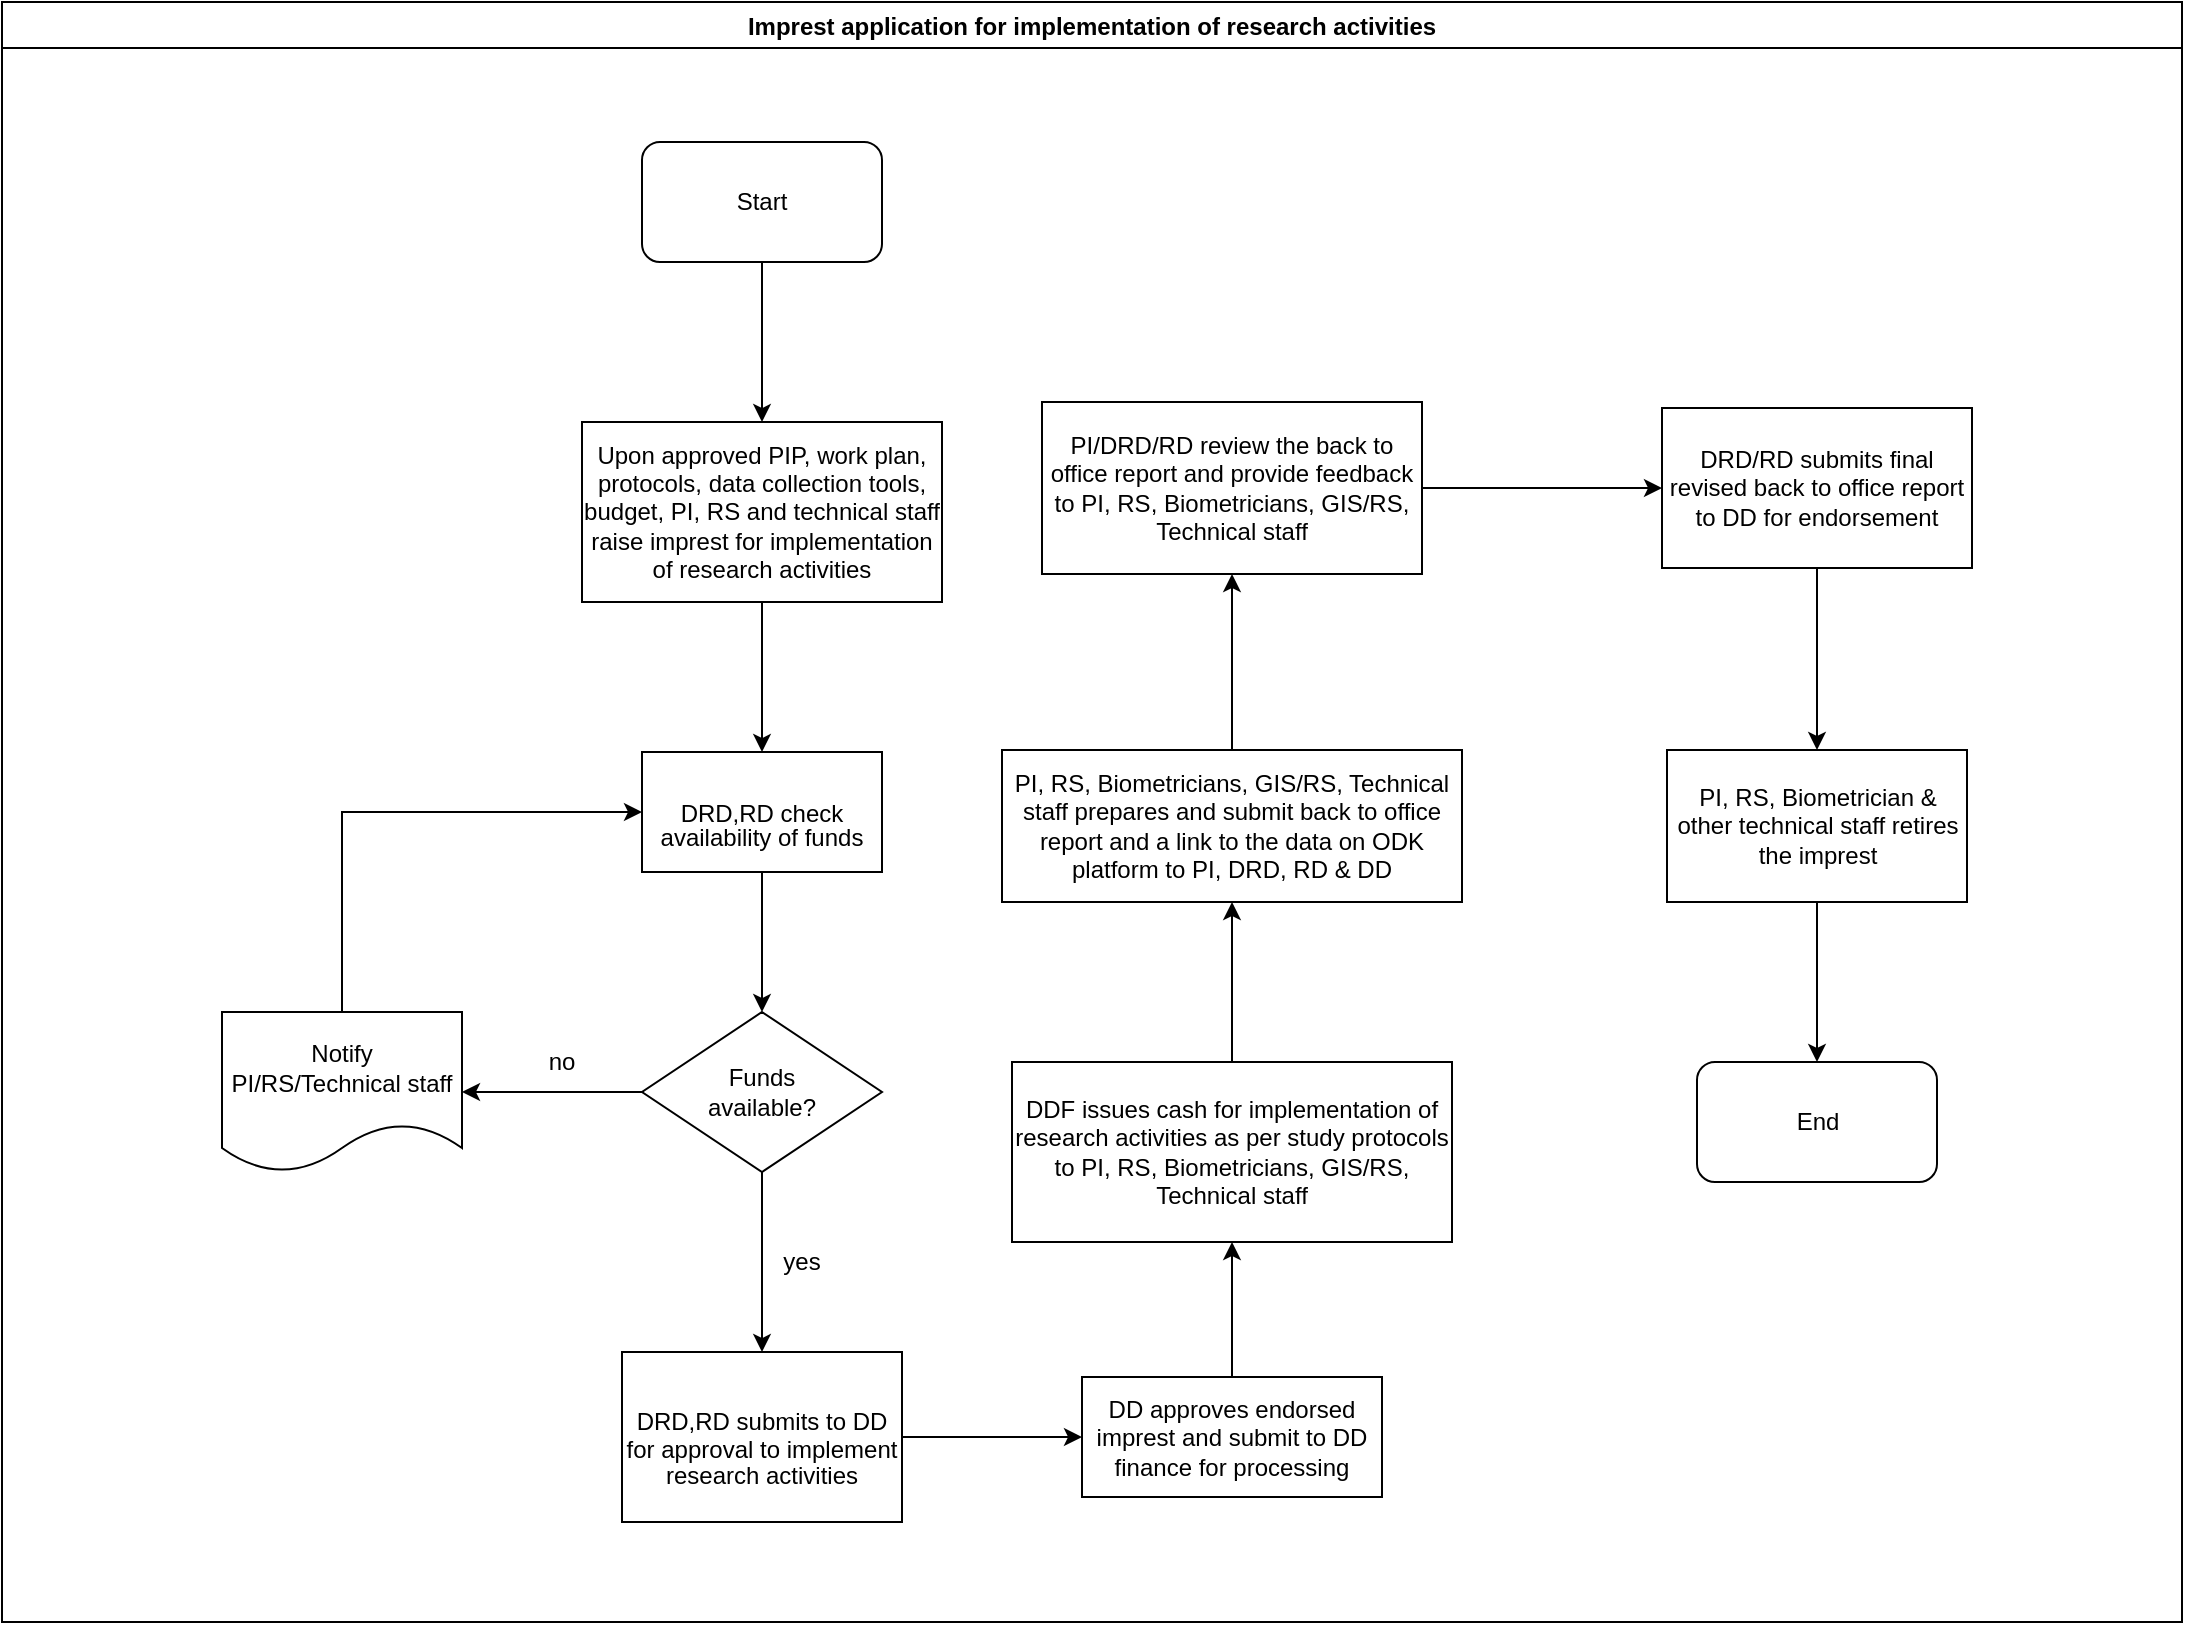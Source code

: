 <mxfile version="14.2.7" type="github">
  <diagram id="CgVNVVAf5t5QH2AuZ8BF" name="Page-1">
    <mxGraphModel dx="1038" dy="547" grid="1" gridSize="10" guides="1" tooltips="1" connect="1" arrows="1" fold="1" page="1" pageScale="1" pageWidth="1169" pageHeight="827" math="0" shadow="0">
      <root>
        <mxCell id="0" />
        <mxCell id="1" parent="0" />
        <mxCell id="k_A5vBEEgDoCNLjFbpOS-1" value="Imprest application for implementation of research activities" style="swimlane;" vertex="1" parent="1">
          <mxGeometry x="10" y="10" width="1090" height="810" as="geometry" />
        </mxCell>
        <mxCell id="k_A5vBEEgDoCNLjFbpOS-5" value="Upon approved PIP, work plan, protocols, data collection tools, budget, PI, RS and technical staff raise imprest for implementation of research activities" style="rounded=0;whiteSpace=wrap;html=1;" vertex="1" parent="k_A5vBEEgDoCNLjFbpOS-1">
          <mxGeometry x="290" y="210" width="180" height="90" as="geometry" />
        </mxCell>
        <mxCell id="k_A5vBEEgDoCNLjFbpOS-12" value="yes" style="text;html=1;strokeColor=none;fillColor=none;align=center;verticalAlign=middle;whiteSpace=wrap;rounded=0;" vertex="1" parent="k_A5vBEEgDoCNLjFbpOS-1">
          <mxGeometry x="380" y="620" width="40" height="20" as="geometry" />
        </mxCell>
        <mxCell id="k_A5vBEEgDoCNLjFbpOS-13" value="Notify PI/RS/Technical staff" style="shape=document;whiteSpace=wrap;html=1;boundedLbl=1;" vertex="1" parent="k_A5vBEEgDoCNLjFbpOS-1">
          <mxGeometry x="110" y="505" width="120" height="80" as="geometry" />
        </mxCell>
        <mxCell id="k_A5vBEEgDoCNLjFbpOS-19" value="no" style="text;html=1;strokeColor=none;fillColor=none;align=center;verticalAlign=middle;whiteSpace=wrap;rounded=0;" vertex="1" parent="k_A5vBEEgDoCNLjFbpOS-1">
          <mxGeometry x="260" y="520" width="40" height="20" as="geometry" />
        </mxCell>
        <mxCell id="k_A5vBEEgDoCNLjFbpOS-22" value="DDF issues cash for implementation of research activities as per study protocols to PI, RS, Biometricians, GIS/RS, Technical staff" style="whiteSpace=wrap;html=1;rounded=0;" vertex="1" parent="k_A5vBEEgDoCNLjFbpOS-1">
          <mxGeometry x="505" y="530" width="220" height="90" as="geometry" />
        </mxCell>
        <mxCell id="k_A5vBEEgDoCNLjFbpOS-24" value="PI, RS, Biometricians, GIS/RS, Technical staff prepares and submit back to office report and a link to the data on ODK platform to PI, DRD, RD &amp;amp; DD" style="whiteSpace=wrap;html=1;rounded=0;" vertex="1" parent="k_A5vBEEgDoCNLjFbpOS-1">
          <mxGeometry x="500" y="374" width="230" height="76" as="geometry" />
        </mxCell>
        <mxCell id="k_A5vBEEgDoCNLjFbpOS-25" value="" style="edgeStyle=orthogonalEdgeStyle;rounded=0;orthogonalLoop=1;jettySize=auto;html=1;" edge="1" parent="k_A5vBEEgDoCNLjFbpOS-1" source="k_A5vBEEgDoCNLjFbpOS-22" target="k_A5vBEEgDoCNLjFbpOS-24">
          <mxGeometry relative="1" as="geometry" />
        </mxCell>
        <mxCell id="k_A5vBEEgDoCNLjFbpOS-28" value="DRD/RD submits final revised back to office report to DD for endorsement" style="whiteSpace=wrap;html=1;rounded=0;" vertex="1" parent="k_A5vBEEgDoCNLjFbpOS-1">
          <mxGeometry x="830" y="203" width="155" height="80" as="geometry" />
        </mxCell>
        <mxCell id="k_A5vBEEgDoCNLjFbpOS-30" value="PI, RS, Biometrician &amp;amp; other technical staff retires the imprest" style="whiteSpace=wrap;html=1;rounded=0;" vertex="1" parent="k_A5vBEEgDoCNLjFbpOS-1">
          <mxGeometry x="832.5" y="374" width="150" height="76" as="geometry" />
        </mxCell>
        <mxCell id="k_A5vBEEgDoCNLjFbpOS-31" value="" style="edgeStyle=orthogonalEdgeStyle;rounded=0;orthogonalLoop=1;jettySize=auto;html=1;" edge="1" parent="k_A5vBEEgDoCNLjFbpOS-1" source="k_A5vBEEgDoCNLjFbpOS-28" target="k_A5vBEEgDoCNLjFbpOS-30">
          <mxGeometry relative="1" as="geometry" />
        </mxCell>
        <mxCell id="k_A5vBEEgDoCNLjFbpOS-34" value="End" style="rounded=1;whiteSpace=wrap;html=1;" vertex="1" parent="k_A5vBEEgDoCNLjFbpOS-1">
          <mxGeometry x="847.5" y="530" width="120" height="60" as="geometry" />
        </mxCell>
        <mxCell id="k_A5vBEEgDoCNLjFbpOS-33" value="" style="edgeStyle=orthogonalEdgeStyle;rounded=0;orthogonalLoop=1;jettySize=auto;html=1;" edge="1" parent="k_A5vBEEgDoCNLjFbpOS-1" source="k_A5vBEEgDoCNLjFbpOS-30" target="k_A5vBEEgDoCNLjFbpOS-34">
          <mxGeometry relative="1" as="geometry">
            <mxPoint x="907.5" y="538" as="targetPoint" />
          </mxGeometry>
        </mxCell>
        <mxCell id="k_A5vBEEgDoCNLjFbpOS-4" value="" style="edgeStyle=orthogonalEdgeStyle;rounded=0;orthogonalLoop=1;jettySize=auto;html=1;" edge="1" parent="1" source="k_A5vBEEgDoCNLjFbpOS-2" target="k_A5vBEEgDoCNLjFbpOS-5">
          <mxGeometry relative="1" as="geometry">
            <mxPoint x="390" y="220" as="targetPoint" />
          </mxGeometry>
        </mxCell>
        <mxCell id="k_A5vBEEgDoCNLjFbpOS-2" value="Start" style="rounded=1;whiteSpace=wrap;html=1;" vertex="1" parent="1">
          <mxGeometry x="330" y="80" width="120" height="60" as="geometry" />
        </mxCell>
        <mxCell id="k_A5vBEEgDoCNLjFbpOS-9" value="" style="edgeStyle=orthogonalEdgeStyle;rounded=0;orthogonalLoop=1;jettySize=auto;html=1;" edge="1" parent="1" source="k_A5vBEEgDoCNLjFbpOS-6" target="k_A5vBEEgDoCNLjFbpOS-8">
          <mxGeometry relative="1" as="geometry" />
        </mxCell>
        <mxCell id="k_A5vBEEgDoCNLjFbpOS-6" value="&lt;p style=&quot;margin-bottom: 0.11in ; line-height: 100%&quot;&gt;&lt;br/&gt;DRD,RD check availability of funds&lt;br&gt;&lt;/p&gt;" style="whiteSpace=wrap;html=1;rounded=0;" vertex="1" parent="1">
          <mxGeometry x="330" y="385" width="120" height="60" as="geometry" />
        </mxCell>
        <mxCell id="k_A5vBEEgDoCNLjFbpOS-7" value="" style="edgeStyle=orthogonalEdgeStyle;rounded=0;orthogonalLoop=1;jettySize=auto;html=1;" edge="1" parent="1" source="k_A5vBEEgDoCNLjFbpOS-5" target="k_A5vBEEgDoCNLjFbpOS-6">
          <mxGeometry relative="1" as="geometry" />
        </mxCell>
        <mxCell id="k_A5vBEEgDoCNLjFbpOS-11" value="" style="edgeStyle=orthogonalEdgeStyle;rounded=0;orthogonalLoop=1;jettySize=auto;html=1;" edge="1" parent="1" source="k_A5vBEEgDoCNLjFbpOS-8" target="k_A5vBEEgDoCNLjFbpOS-10">
          <mxGeometry relative="1" as="geometry" />
        </mxCell>
        <mxCell id="k_A5vBEEgDoCNLjFbpOS-15" value="" style="edgeStyle=orthogonalEdgeStyle;rounded=0;orthogonalLoop=1;jettySize=auto;html=1;entryX=1;entryY=0.5;entryDx=0;entryDy=0;" edge="1" parent="1" source="k_A5vBEEgDoCNLjFbpOS-8" target="k_A5vBEEgDoCNLjFbpOS-13">
          <mxGeometry relative="1" as="geometry">
            <mxPoint x="250" y="555" as="targetPoint" />
          </mxGeometry>
        </mxCell>
        <mxCell id="k_A5vBEEgDoCNLjFbpOS-8" value="&lt;div&gt;Funds&lt;/div&gt;&lt;div&gt;available?&lt;/div&gt;" style="rhombus;whiteSpace=wrap;html=1;rounded=0;" vertex="1" parent="1">
          <mxGeometry x="330" y="515" width="120" height="80" as="geometry" />
        </mxCell>
        <mxCell id="k_A5vBEEgDoCNLjFbpOS-21" value="" style="edgeStyle=orthogonalEdgeStyle;rounded=0;orthogonalLoop=1;jettySize=auto;html=1;" edge="1" parent="1" source="k_A5vBEEgDoCNLjFbpOS-10" target="k_A5vBEEgDoCNLjFbpOS-20">
          <mxGeometry relative="1" as="geometry" />
        </mxCell>
        <mxCell id="k_A5vBEEgDoCNLjFbpOS-10" value="&lt;p style=&quot;margin-bottom: 0in ; line-height: 115%&quot;&gt;DRD,RD submits to DD for approval to implement research activities&lt;/p&gt;" style="whiteSpace=wrap;html=1;rounded=0;" vertex="1" parent="1">
          <mxGeometry x="320" y="685" width="140" height="85" as="geometry" />
        </mxCell>
        <mxCell id="k_A5vBEEgDoCNLjFbpOS-18" value="" style="edgeStyle=orthogonalEdgeStyle;rounded=0;orthogonalLoop=1;jettySize=auto;html=1;entryX=0;entryY=0.5;entryDx=0;entryDy=0;" edge="1" parent="1" source="k_A5vBEEgDoCNLjFbpOS-13" target="k_A5vBEEgDoCNLjFbpOS-6">
          <mxGeometry relative="1" as="geometry">
            <mxPoint x="180" y="425" as="targetPoint" />
            <Array as="points">
              <mxPoint x="180" y="415" />
            </Array>
          </mxGeometry>
        </mxCell>
        <mxCell id="k_A5vBEEgDoCNLjFbpOS-23" value="" style="edgeStyle=orthogonalEdgeStyle;rounded=0;orthogonalLoop=1;jettySize=auto;html=1;" edge="1" parent="1" source="k_A5vBEEgDoCNLjFbpOS-20" target="k_A5vBEEgDoCNLjFbpOS-22">
          <mxGeometry relative="1" as="geometry" />
        </mxCell>
        <mxCell id="k_A5vBEEgDoCNLjFbpOS-20" value="DD approves endorsed imprest and submit to DD finance for processing " style="whiteSpace=wrap;html=1;rounded=0;" vertex="1" parent="1">
          <mxGeometry x="550" y="697.5" width="150" height="60" as="geometry" />
        </mxCell>
        <mxCell id="k_A5vBEEgDoCNLjFbpOS-29" value="" style="edgeStyle=orthogonalEdgeStyle;rounded=0;orthogonalLoop=1;jettySize=auto;html=1;" edge="1" parent="1" source="k_A5vBEEgDoCNLjFbpOS-26" target="k_A5vBEEgDoCNLjFbpOS-28">
          <mxGeometry relative="1" as="geometry" />
        </mxCell>
        <mxCell id="k_A5vBEEgDoCNLjFbpOS-26" value="PI/DRD/RD review the back to office report and provide feedback to PI, RS, Biometricians, GIS/RS, Technical staff" style="whiteSpace=wrap;html=1;rounded=0;" vertex="1" parent="1">
          <mxGeometry x="530" y="210" width="190" height="86" as="geometry" />
        </mxCell>
        <mxCell id="k_A5vBEEgDoCNLjFbpOS-27" value="" style="edgeStyle=orthogonalEdgeStyle;rounded=0;orthogonalLoop=1;jettySize=auto;html=1;" edge="1" parent="1" source="k_A5vBEEgDoCNLjFbpOS-24" target="k_A5vBEEgDoCNLjFbpOS-26">
          <mxGeometry relative="1" as="geometry" />
        </mxCell>
      </root>
    </mxGraphModel>
  </diagram>
</mxfile>
